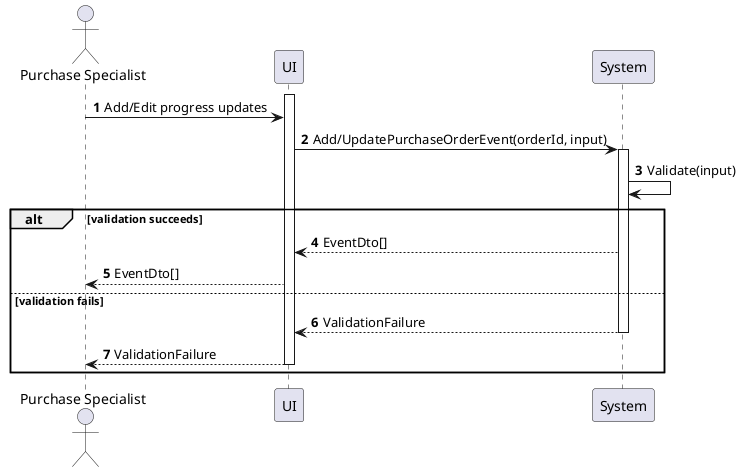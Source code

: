 @startuml purchase-order-update-progress
autonumber

actor "Purchase Specialist" as a
participant UI as f
participant System as b

activate f
a -> f : Add/Edit progress updates
f -> b : Add/UpdatePurchaseOrderEvent(orderId, input)
activate b
b -> b : Validate(input)

alt validation succeeds
    b --> f : EventDto[]
    f --> a : EventDto[]
else validation fails
    return ValidationFailure
    f --> a : ValidationFailure
    deactivate f
end
@enduml